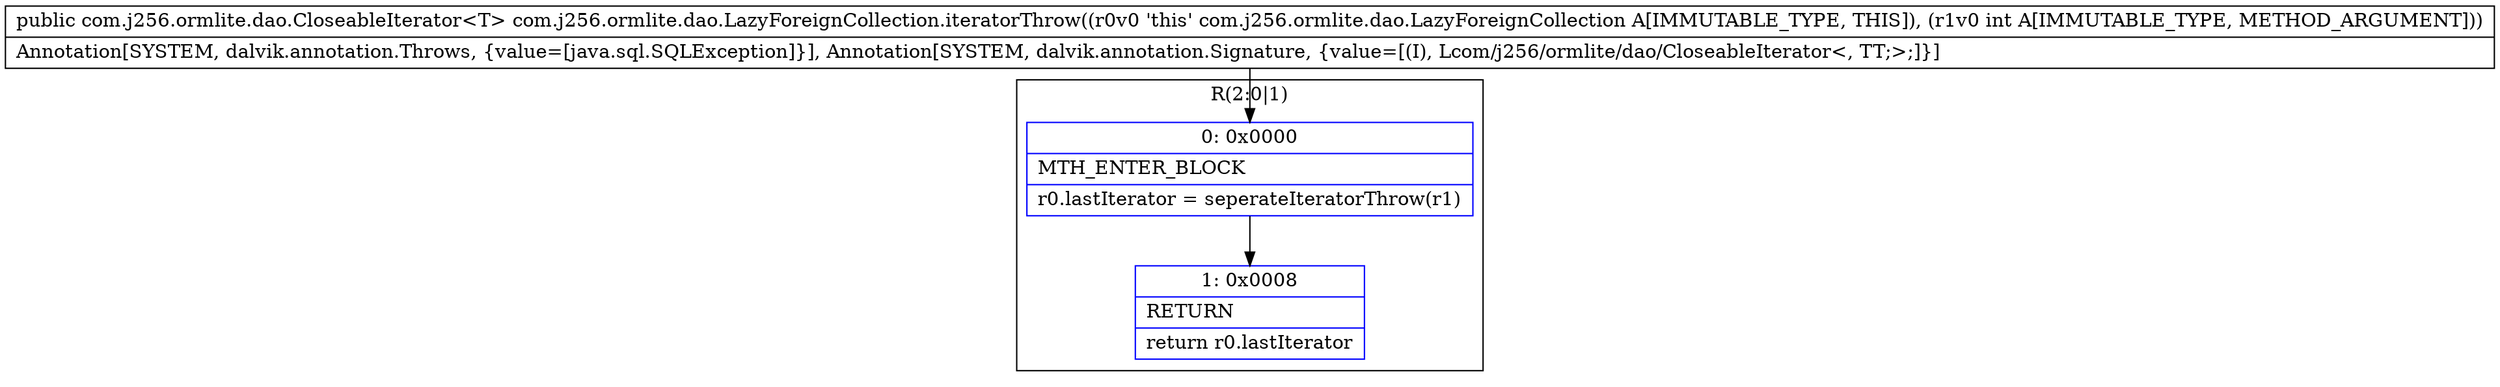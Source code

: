digraph "CFG forcom.j256.ormlite.dao.LazyForeignCollection.iteratorThrow(I)Lcom\/j256\/ormlite\/dao\/CloseableIterator;" {
subgraph cluster_Region_1222052061 {
label = "R(2:0|1)";
node [shape=record,color=blue];
Node_0 [shape=record,label="{0\:\ 0x0000|MTH_ENTER_BLOCK\l|r0.lastIterator = seperateIteratorThrow(r1)\l}"];
Node_1 [shape=record,label="{1\:\ 0x0008|RETURN\l|return r0.lastIterator\l}"];
}
MethodNode[shape=record,label="{public com.j256.ormlite.dao.CloseableIterator\<T\> com.j256.ormlite.dao.LazyForeignCollection.iteratorThrow((r0v0 'this' com.j256.ormlite.dao.LazyForeignCollection A[IMMUTABLE_TYPE, THIS]), (r1v0 int A[IMMUTABLE_TYPE, METHOD_ARGUMENT]))  | Annotation[SYSTEM, dalvik.annotation.Throws, \{value=[java.sql.SQLException]\}], Annotation[SYSTEM, dalvik.annotation.Signature, \{value=[(I), Lcom\/j256\/ormlite\/dao\/CloseableIterator\<, TT;\>;]\}]\l}"];
MethodNode -> Node_0;
Node_0 -> Node_1;
}

